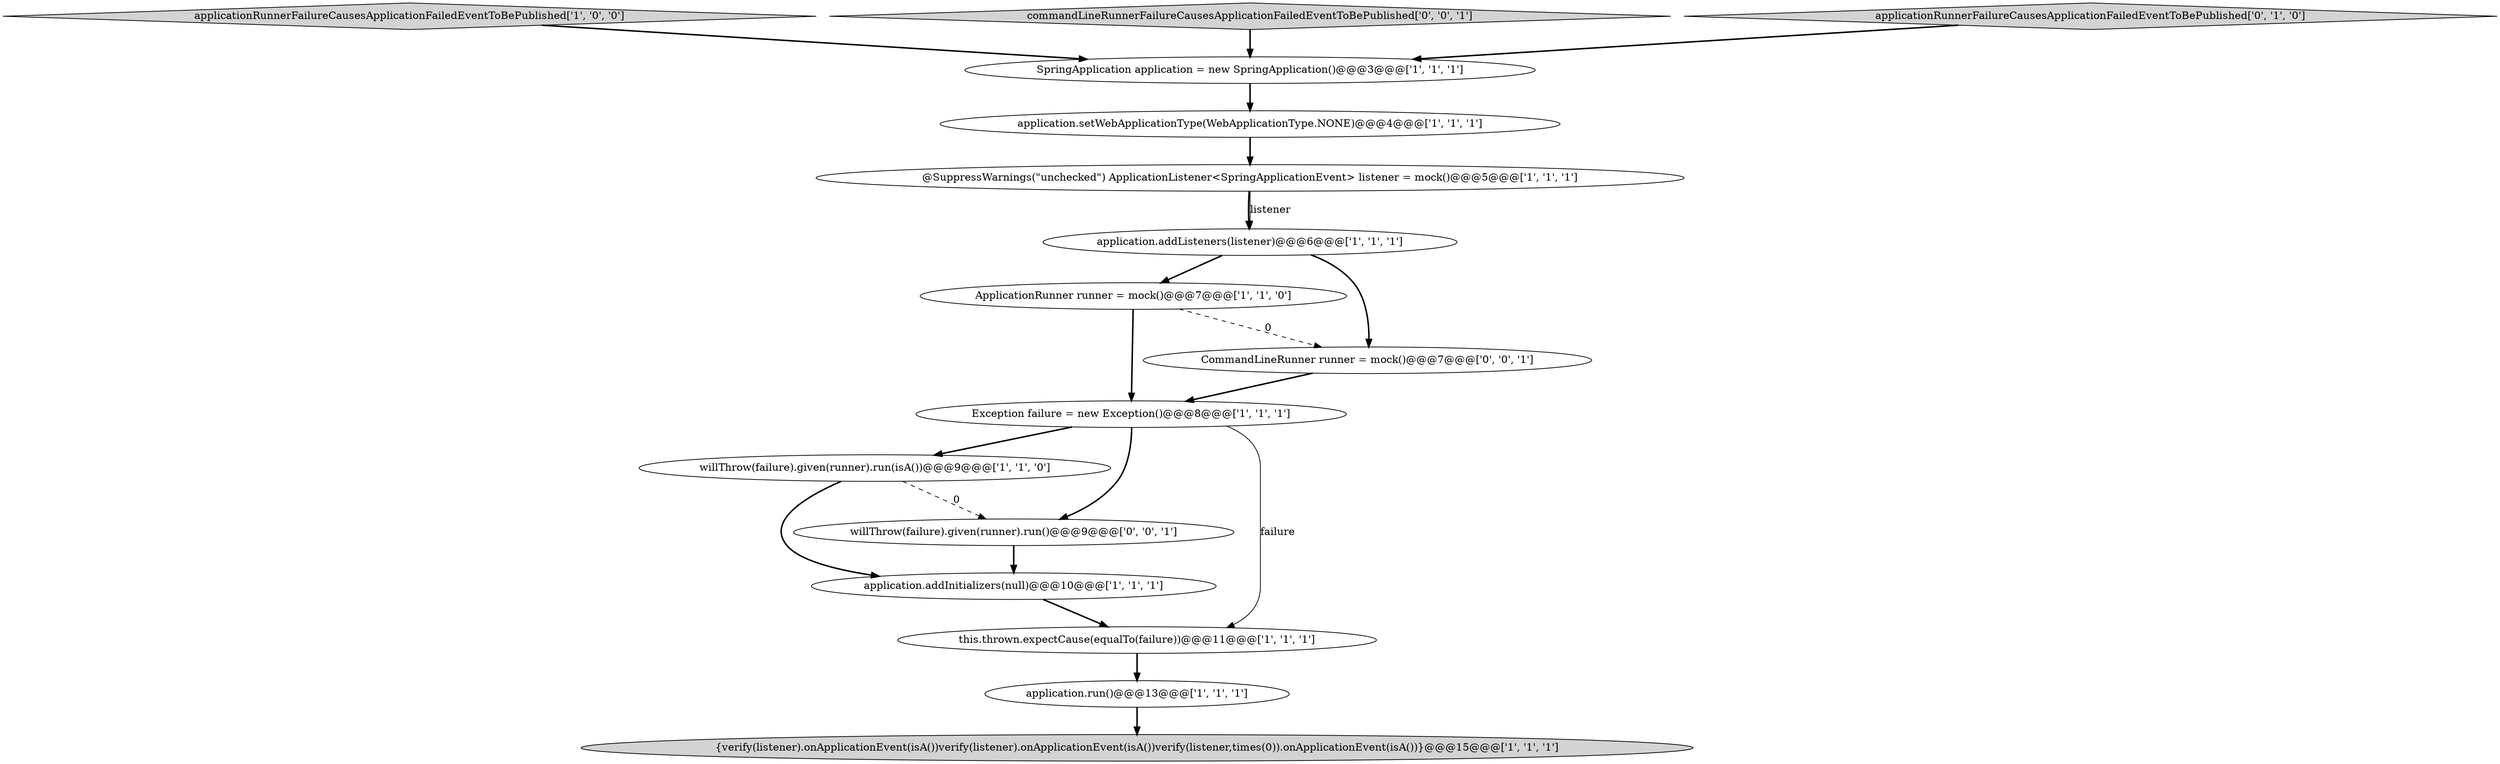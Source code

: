digraph {
10 [style = filled, label = "willThrow(failure).given(runner).run(isA())@@@9@@@['1', '1', '0']", fillcolor = white, shape = ellipse image = "AAA0AAABBB1BBB"];
11 [style = filled, label = "applicationRunnerFailureCausesApplicationFailedEventToBePublished['1', '0', '0']", fillcolor = lightgray, shape = diamond image = "AAA0AAABBB1BBB"];
15 [style = filled, label = "commandLineRunnerFailureCausesApplicationFailedEventToBePublished['0', '0', '1']", fillcolor = lightgray, shape = diamond image = "AAA0AAABBB3BBB"];
12 [style = filled, label = "applicationRunnerFailureCausesApplicationFailedEventToBePublished['0', '1', '0']", fillcolor = lightgray, shape = diamond image = "AAA0AAABBB2BBB"];
5 [style = filled, label = "SpringApplication application = new SpringApplication()@@@3@@@['1', '1', '1']", fillcolor = white, shape = ellipse image = "AAA0AAABBB1BBB"];
6 [style = filled, label = "application.addListeners(listener)@@@6@@@['1', '1', '1']", fillcolor = white, shape = ellipse image = "AAA0AAABBB1BBB"];
1 [style = filled, label = "application.run()@@@13@@@['1', '1', '1']", fillcolor = white, shape = ellipse image = "AAA0AAABBB1BBB"];
4 [style = filled, label = "ApplicationRunner runner = mock()@@@7@@@['1', '1', '0']", fillcolor = white, shape = ellipse image = "AAA0AAABBB1BBB"];
7 [style = filled, label = "application.addInitializers(null)@@@10@@@['1', '1', '1']", fillcolor = white, shape = ellipse image = "AAA0AAABBB1BBB"];
13 [style = filled, label = "willThrow(failure).given(runner).run()@@@9@@@['0', '0', '1']", fillcolor = white, shape = ellipse image = "AAA0AAABBB3BBB"];
8 [style = filled, label = "this.thrown.expectCause(equalTo(failure))@@@11@@@['1', '1', '1']", fillcolor = white, shape = ellipse image = "AAA0AAABBB1BBB"];
9 [style = filled, label = "application.setWebApplicationType(WebApplicationType.NONE)@@@4@@@['1', '1', '1']", fillcolor = white, shape = ellipse image = "AAA0AAABBB1BBB"];
0 [style = filled, label = "Exception failure = new Exception()@@@8@@@['1', '1', '1']", fillcolor = white, shape = ellipse image = "AAA0AAABBB1BBB"];
3 [style = filled, label = "{verify(listener).onApplicationEvent(isA())verify(listener).onApplicationEvent(isA())verify(listener,times(0)).onApplicationEvent(isA())}@@@15@@@['1', '1', '1']", fillcolor = lightgray, shape = ellipse image = "AAA0AAABBB1BBB"];
2 [style = filled, label = "@SuppressWarnings(\"unchecked\") ApplicationListener<SpringApplicationEvent> listener = mock()@@@5@@@['1', '1', '1']", fillcolor = white, shape = ellipse image = "AAA0AAABBB1BBB"];
14 [style = filled, label = "CommandLineRunner runner = mock()@@@7@@@['0', '0', '1']", fillcolor = white, shape = ellipse image = "AAA0AAABBB3BBB"];
0->8 [style = solid, label="failure"];
12->5 [style = bold, label=""];
0->13 [style = bold, label=""];
5->9 [style = bold, label=""];
9->2 [style = bold, label=""];
2->6 [style = bold, label=""];
1->3 [style = bold, label=""];
10->13 [style = dashed, label="0"];
7->8 [style = bold, label=""];
10->7 [style = bold, label=""];
15->5 [style = bold, label=""];
4->0 [style = bold, label=""];
6->14 [style = bold, label=""];
8->1 [style = bold, label=""];
6->4 [style = bold, label=""];
11->5 [style = bold, label=""];
0->10 [style = bold, label=""];
14->0 [style = bold, label=""];
13->7 [style = bold, label=""];
4->14 [style = dashed, label="0"];
2->6 [style = solid, label="listener"];
}

